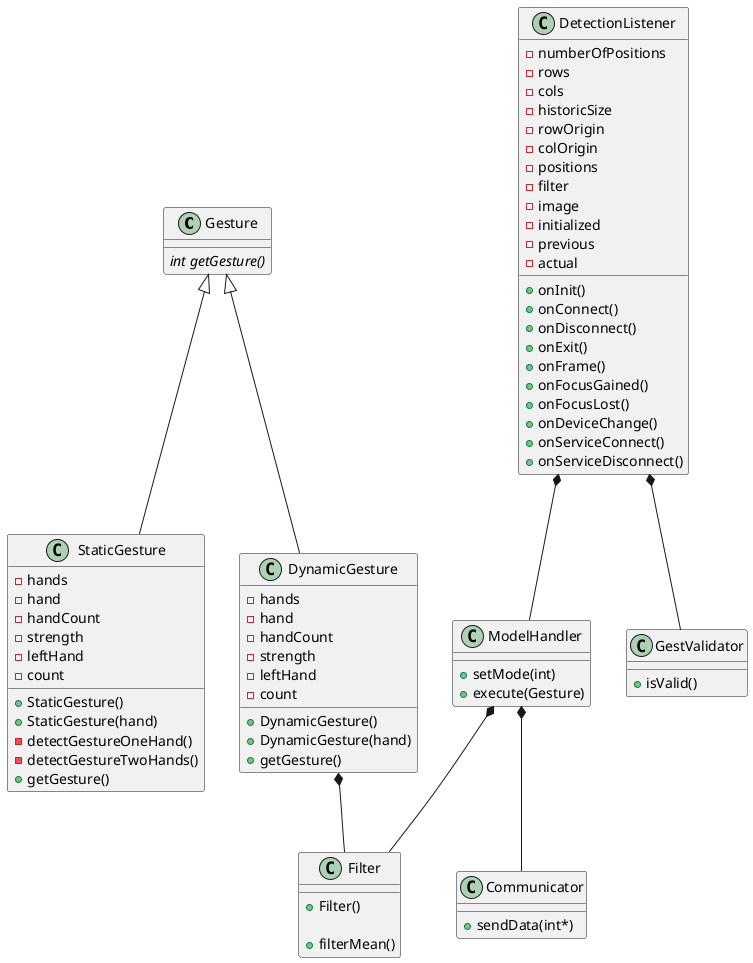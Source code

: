 @startuml

class Gesture {
  {abstract} int getGesture()
}

class StaticGesture {
  +StaticGesture()
  +StaticGesture(hand)
  -detectGestureOneHand()
  -detectGestureTwoHands()
  +getGesture()

  -hands
  -hand
  -handCount
  -strength
  -leftHand
  -count
}

class DynamicGesture {
  +DynamicGesture()
  +DynamicGesture(hand)
  +getGesture()

  -hands
  -hand
  -handCount
  -strength
  -leftHand
  -count
}

class Filter {
  +Filter()

  +filterMean()
}

class DetectionListener {
  +onInit()
  +onConnect()
  +onDisconnect()
  +onExit()
	+onFrame()
	+onFocusGained()
	+onFocusLost()
	+onDeviceChange()
	+onServiceConnect()
	+onServiceDisconnect()

  -numberOfPositions
  -rows
  -cols
  -historicSize
  -rowOrigin
  -colOrigin
  -positions
  -filter
  -image
  -initialized
  -previous
  -actual
}

class ModelHandler {
  +setMode(int)
  +execute(Gesture)
}

class Communicator {
  +sendData(int*)
}

class GestValidator {
  +isValid()
}

Gesture <|-- StaticGesture
Gesture <|-- DynamicGesture
ModelHandler *-- Communicator
ModelHandler *-- Filter
DetectionListener *-- ModelHandler
DetectionListener *-- GestValidator
DynamicGesture *-- Filter
@enduml
